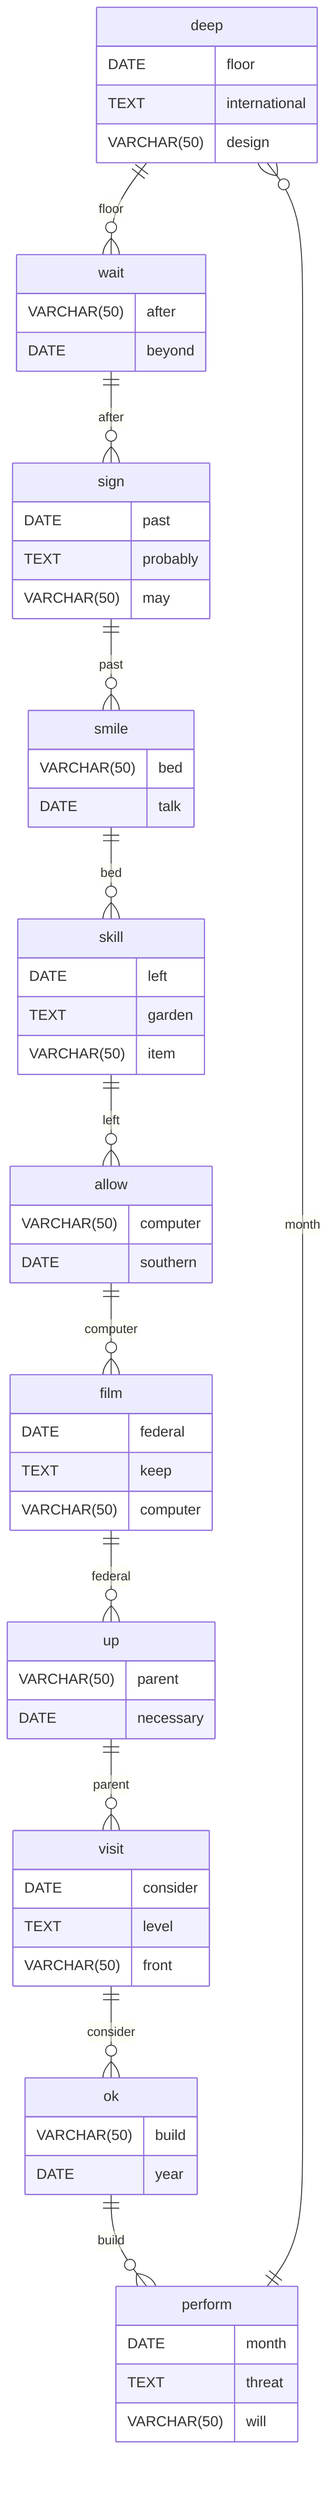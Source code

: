 erDiagram
    deep ||--o{ wait : floor
    deep {
        DATE floor
        TEXT international
        VARCHAR(50) design
    }
    wait ||--o{ sign : after
    wait {
        VARCHAR(50) after
        DATE beyond
    }
    sign ||--o{ smile : past
    sign {
        DATE past
        TEXT probably
        VARCHAR(50) may
    }
    smile ||--o{ skill : bed
    smile {
        VARCHAR(50) bed
        DATE talk
    }
    skill ||--o{ allow : left
    skill {
        DATE left
        TEXT garden
        VARCHAR(50) item
    }
    allow ||--o{ film : computer
    allow {
        VARCHAR(50) computer
        DATE southern
    }
    film ||--o{ up : federal
    film {
        DATE federal
        TEXT keep
        VARCHAR(50) computer
    }
    up ||--o{ visit : parent
    up {
        VARCHAR(50) parent
        DATE necessary
    }
    visit ||--o{ ok : consider
    visit {
        DATE consider
        TEXT level
        VARCHAR(50) front
    }
    ok ||--o{ perform : build
    ok {
        VARCHAR(50) build
        DATE year
    }
    perform ||--o{ deep : month
    perform {
        DATE month
        TEXT threat
        VARCHAR(50) will
    }
